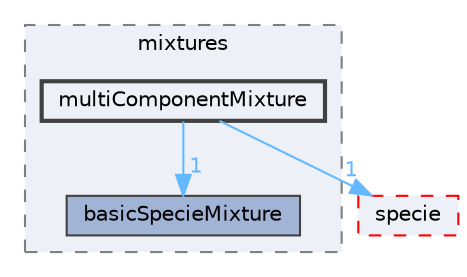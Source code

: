digraph "src/thermophysicalModels/reactionThermo/mixtures/multiComponentMixture"
{
 // LATEX_PDF_SIZE
  bgcolor="transparent";
  edge [fontname=Helvetica,fontsize=10,labelfontname=Helvetica,labelfontsize=10];
  node [fontname=Helvetica,fontsize=10,shape=box,height=0.2,width=0.4];
  compound=true
  subgraph clusterdir_4c3899116fa10d6c6748b991d6c665d1 {
    graph [ bgcolor="#edf0f7", pencolor="grey50", label="mixtures", fontname=Helvetica,fontsize=10 style="filled,dashed", URL="dir_4c3899116fa10d6c6748b991d6c665d1.html",tooltip=""]
  dir_a92e19af280cfe91c9dfbd265388786a [label="basicSpecieMixture", fillcolor="#a2b4d6", color="grey25", style="filled", URL="dir_a92e19af280cfe91c9dfbd265388786a.html",tooltip=""];
  dir_d678df617f942bf57e5e6de99d39ff47 [label="multiComponentMixture", fillcolor="#edf0f7", color="grey25", style="filled,bold", URL="dir_d678df617f942bf57e5e6de99d39ff47.html",tooltip=""];
  }
  dir_5c4bf53b114f4c9237cd4ef0431fc9bd [label="specie", fillcolor="#edf0f7", color="red", style="filled,dashed", URL="dir_5c4bf53b114f4c9237cd4ef0431fc9bd.html",tooltip=""];
  dir_d678df617f942bf57e5e6de99d39ff47->dir_5c4bf53b114f4c9237cd4ef0431fc9bd [headlabel="1", labeldistance=1.5 headhref="dir_002470_003683.html" href="dir_002470_003683.html" color="steelblue1" fontcolor="steelblue1"];
  dir_d678df617f942bf57e5e6de99d39ff47->dir_a92e19af280cfe91c9dfbd265388786a [headlabel="1", labeldistance=1.5 headhref="dir_002470_000244.html" href="dir_002470_000244.html" color="steelblue1" fontcolor="steelblue1"];
}

